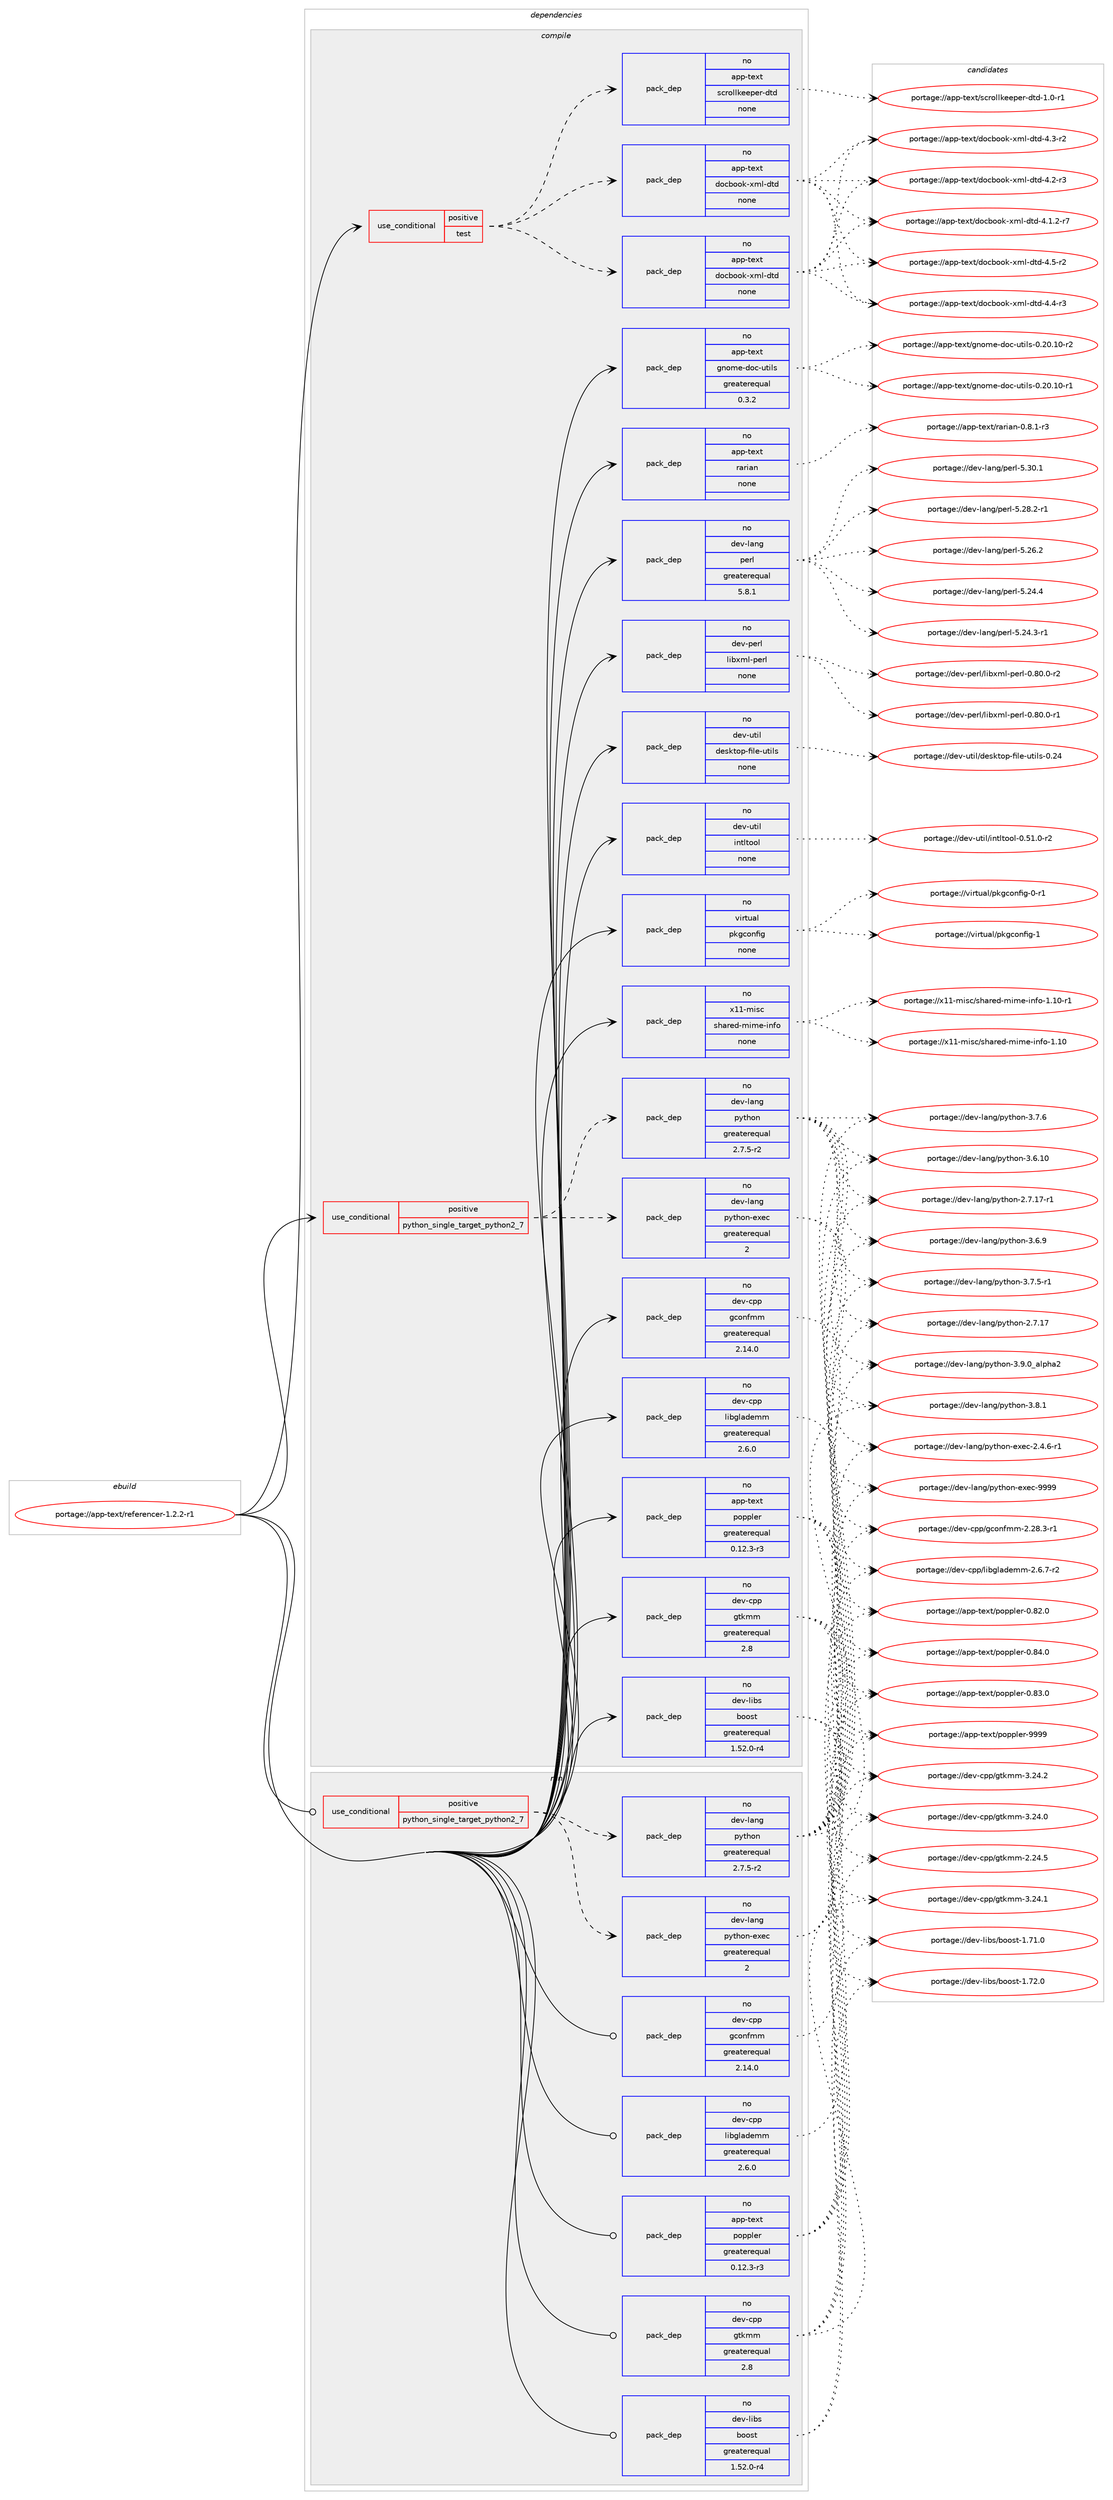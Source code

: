 digraph prolog {

# *************
# Graph options
# *************

newrank=true;
concentrate=true;
compound=true;
graph [rankdir=LR,fontname=Helvetica,fontsize=10,ranksep=1.5];#, ranksep=2.5, nodesep=0.2];
edge  [arrowhead=vee];
node  [fontname=Helvetica,fontsize=10];

# **********
# The ebuild
# **********

subgraph cluster_leftcol {
color=gray;
label=<<i>ebuild</i>>;
id [label="portage://app-text/referencer-1.2.2-r1", color=red, width=4, href="../app-text/referencer-1.2.2-r1.svg"];
}

# ****************
# The dependencies
# ****************

subgraph cluster_midcol {
color=gray;
label=<<i>dependencies</i>>;
subgraph cluster_compile {
fillcolor="#eeeeee";
style=filled;
label=<<i>compile</i>>;
subgraph cond139681 {
dependency593093 [label=<<TABLE BORDER="0" CELLBORDER="1" CELLSPACING="0" CELLPADDING="4"><TR><TD ROWSPAN="3" CELLPADDING="10">use_conditional</TD></TR><TR><TD>positive</TD></TR><TR><TD>python_single_target_python2_7</TD></TR></TABLE>>, shape=none, color=red];
subgraph pack445508 {
dependency593094 [label=<<TABLE BORDER="0" CELLBORDER="1" CELLSPACING="0" CELLPADDING="4" WIDTH="220"><TR><TD ROWSPAN="6" CELLPADDING="30">pack_dep</TD></TR><TR><TD WIDTH="110">no</TD></TR><TR><TD>dev-lang</TD></TR><TR><TD>python</TD></TR><TR><TD>greaterequal</TD></TR><TR><TD>2.7.5-r2</TD></TR></TABLE>>, shape=none, color=blue];
}
dependency593093:e -> dependency593094:w [weight=20,style="dashed",arrowhead="vee"];
subgraph pack445509 {
dependency593095 [label=<<TABLE BORDER="0" CELLBORDER="1" CELLSPACING="0" CELLPADDING="4" WIDTH="220"><TR><TD ROWSPAN="6" CELLPADDING="30">pack_dep</TD></TR><TR><TD WIDTH="110">no</TD></TR><TR><TD>dev-lang</TD></TR><TR><TD>python-exec</TD></TR><TR><TD>greaterequal</TD></TR><TR><TD>2</TD></TR></TABLE>>, shape=none, color=blue];
}
dependency593093:e -> dependency593095:w [weight=20,style="dashed",arrowhead="vee"];
}
id:e -> dependency593093:w [weight=20,style="solid",arrowhead="vee"];
subgraph cond139682 {
dependency593096 [label=<<TABLE BORDER="0" CELLBORDER="1" CELLSPACING="0" CELLPADDING="4"><TR><TD ROWSPAN="3" CELLPADDING="10">use_conditional</TD></TR><TR><TD>positive</TD></TR><TR><TD>test</TD></TR></TABLE>>, shape=none, color=red];
subgraph pack445510 {
dependency593097 [label=<<TABLE BORDER="0" CELLBORDER="1" CELLSPACING="0" CELLPADDING="4" WIDTH="220"><TR><TD ROWSPAN="6" CELLPADDING="30">pack_dep</TD></TR><TR><TD WIDTH="110">no</TD></TR><TR><TD>app-text</TD></TR><TR><TD>docbook-xml-dtd</TD></TR><TR><TD>none</TD></TR><TR><TD></TD></TR></TABLE>>, shape=none, color=blue];
}
dependency593096:e -> dependency593097:w [weight=20,style="dashed",arrowhead="vee"];
subgraph pack445511 {
dependency593098 [label=<<TABLE BORDER="0" CELLBORDER="1" CELLSPACING="0" CELLPADDING="4" WIDTH="220"><TR><TD ROWSPAN="6" CELLPADDING="30">pack_dep</TD></TR><TR><TD WIDTH="110">no</TD></TR><TR><TD>app-text</TD></TR><TR><TD>docbook-xml-dtd</TD></TR><TR><TD>none</TD></TR><TR><TD></TD></TR></TABLE>>, shape=none, color=blue];
}
dependency593096:e -> dependency593098:w [weight=20,style="dashed",arrowhead="vee"];
subgraph pack445512 {
dependency593099 [label=<<TABLE BORDER="0" CELLBORDER="1" CELLSPACING="0" CELLPADDING="4" WIDTH="220"><TR><TD ROWSPAN="6" CELLPADDING="30">pack_dep</TD></TR><TR><TD WIDTH="110">no</TD></TR><TR><TD>app-text</TD></TR><TR><TD>scrollkeeper-dtd</TD></TR><TR><TD>none</TD></TR><TR><TD></TD></TR></TABLE>>, shape=none, color=blue];
}
dependency593096:e -> dependency593099:w [weight=20,style="dashed",arrowhead="vee"];
}
id:e -> dependency593096:w [weight=20,style="solid",arrowhead="vee"];
subgraph pack445513 {
dependency593100 [label=<<TABLE BORDER="0" CELLBORDER="1" CELLSPACING="0" CELLPADDING="4" WIDTH="220"><TR><TD ROWSPAN="6" CELLPADDING="30">pack_dep</TD></TR><TR><TD WIDTH="110">no</TD></TR><TR><TD>app-text</TD></TR><TR><TD>gnome-doc-utils</TD></TR><TR><TD>greaterequal</TD></TR><TR><TD>0.3.2</TD></TR></TABLE>>, shape=none, color=blue];
}
id:e -> dependency593100:w [weight=20,style="solid",arrowhead="vee"];
subgraph pack445514 {
dependency593101 [label=<<TABLE BORDER="0" CELLBORDER="1" CELLSPACING="0" CELLPADDING="4" WIDTH="220"><TR><TD ROWSPAN="6" CELLPADDING="30">pack_dep</TD></TR><TR><TD WIDTH="110">no</TD></TR><TR><TD>app-text</TD></TR><TR><TD>poppler</TD></TR><TR><TD>greaterequal</TD></TR><TR><TD>0.12.3-r3</TD></TR></TABLE>>, shape=none, color=blue];
}
id:e -> dependency593101:w [weight=20,style="solid",arrowhead="vee"];
subgraph pack445515 {
dependency593102 [label=<<TABLE BORDER="0" CELLBORDER="1" CELLSPACING="0" CELLPADDING="4" WIDTH="220"><TR><TD ROWSPAN="6" CELLPADDING="30">pack_dep</TD></TR><TR><TD WIDTH="110">no</TD></TR><TR><TD>app-text</TD></TR><TR><TD>rarian</TD></TR><TR><TD>none</TD></TR><TR><TD></TD></TR></TABLE>>, shape=none, color=blue];
}
id:e -> dependency593102:w [weight=20,style="solid",arrowhead="vee"];
subgraph pack445516 {
dependency593103 [label=<<TABLE BORDER="0" CELLBORDER="1" CELLSPACING="0" CELLPADDING="4" WIDTH="220"><TR><TD ROWSPAN="6" CELLPADDING="30">pack_dep</TD></TR><TR><TD WIDTH="110">no</TD></TR><TR><TD>dev-cpp</TD></TR><TR><TD>gconfmm</TD></TR><TR><TD>greaterequal</TD></TR><TR><TD>2.14.0</TD></TR></TABLE>>, shape=none, color=blue];
}
id:e -> dependency593103:w [weight=20,style="solid",arrowhead="vee"];
subgraph pack445517 {
dependency593104 [label=<<TABLE BORDER="0" CELLBORDER="1" CELLSPACING="0" CELLPADDING="4" WIDTH="220"><TR><TD ROWSPAN="6" CELLPADDING="30">pack_dep</TD></TR><TR><TD WIDTH="110">no</TD></TR><TR><TD>dev-cpp</TD></TR><TR><TD>gtkmm</TD></TR><TR><TD>greaterequal</TD></TR><TR><TD>2.8</TD></TR></TABLE>>, shape=none, color=blue];
}
id:e -> dependency593104:w [weight=20,style="solid",arrowhead="vee"];
subgraph pack445518 {
dependency593105 [label=<<TABLE BORDER="0" CELLBORDER="1" CELLSPACING="0" CELLPADDING="4" WIDTH="220"><TR><TD ROWSPAN="6" CELLPADDING="30">pack_dep</TD></TR><TR><TD WIDTH="110">no</TD></TR><TR><TD>dev-cpp</TD></TR><TR><TD>libglademm</TD></TR><TR><TD>greaterequal</TD></TR><TR><TD>2.6.0</TD></TR></TABLE>>, shape=none, color=blue];
}
id:e -> dependency593105:w [weight=20,style="solid",arrowhead="vee"];
subgraph pack445519 {
dependency593106 [label=<<TABLE BORDER="0" CELLBORDER="1" CELLSPACING="0" CELLPADDING="4" WIDTH="220"><TR><TD ROWSPAN="6" CELLPADDING="30">pack_dep</TD></TR><TR><TD WIDTH="110">no</TD></TR><TR><TD>dev-lang</TD></TR><TR><TD>perl</TD></TR><TR><TD>greaterequal</TD></TR><TR><TD>5.8.1</TD></TR></TABLE>>, shape=none, color=blue];
}
id:e -> dependency593106:w [weight=20,style="solid",arrowhead="vee"];
subgraph pack445520 {
dependency593107 [label=<<TABLE BORDER="0" CELLBORDER="1" CELLSPACING="0" CELLPADDING="4" WIDTH="220"><TR><TD ROWSPAN="6" CELLPADDING="30">pack_dep</TD></TR><TR><TD WIDTH="110">no</TD></TR><TR><TD>dev-libs</TD></TR><TR><TD>boost</TD></TR><TR><TD>greaterequal</TD></TR><TR><TD>1.52.0-r4</TD></TR></TABLE>>, shape=none, color=blue];
}
id:e -> dependency593107:w [weight=20,style="solid",arrowhead="vee"];
subgraph pack445521 {
dependency593108 [label=<<TABLE BORDER="0" CELLBORDER="1" CELLSPACING="0" CELLPADDING="4" WIDTH="220"><TR><TD ROWSPAN="6" CELLPADDING="30">pack_dep</TD></TR><TR><TD WIDTH="110">no</TD></TR><TR><TD>dev-perl</TD></TR><TR><TD>libxml-perl</TD></TR><TR><TD>none</TD></TR><TR><TD></TD></TR></TABLE>>, shape=none, color=blue];
}
id:e -> dependency593108:w [weight=20,style="solid",arrowhead="vee"];
subgraph pack445522 {
dependency593109 [label=<<TABLE BORDER="0" CELLBORDER="1" CELLSPACING="0" CELLPADDING="4" WIDTH="220"><TR><TD ROWSPAN="6" CELLPADDING="30">pack_dep</TD></TR><TR><TD WIDTH="110">no</TD></TR><TR><TD>dev-util</TD></TR><TR><TD>desktop-file-utils</TD></TR><TR><TD>none</TD></TR><TR><TD></TD></TR></TABLE>>, shape=none, color=blue];
}
id:e -> dependency593109:w [weight=20,style="solid",arrowhead="vee"];
subgraph pack445523 {
dependency593110 [label=<<TABLE BORDER="0" CELLBORDER="1" CELLSPACING="0" CELLPADDING="4" WIDTH="220"><TR><TD ROWSPAN="6" CELLPADDING="30">pack_dep</TD></TR><TR><TD WIDTH="110">no</TD></TR><TR><TD>dev-util</TD></TR><TR><TD>intltool</TD></TR><TR><TD>none</TD></TR><TR><TD></TD></TR></TABLE>>, shape=none, color=blue];
}
id:e -> dependency593110:w [weight=20,style="solid",arrowhead="vee"];
subgraph pack445524 {
dependency593111 [label=<<TABLE BORDER="0" CELLBORDER="1" CELLSPACING="0" CELLPADDING="4" WIDTH="220"><TR><TD ROWSPAN="6" CELLPADDING="30">pack_dep</TD></TR><TR><TD WIDTH="110">no</TD></TR><TR><TD>virtual</TD></TR><TR><TD>pkgconfig</TD></TR><TR><TD>none</TD></TR><TR><TD></TD></TR></TABLE>>, shape=none, color=blue];
}
id:e -> dependency593111:w [weight=20,style="solid",arrowhead="vee"];
subgraph pack445525 {
dependency593112 [label=<<TABLE BORDER="0" CELLBORDER="1" CELLSPACING="0" CELLPADDING="4" WIDTH="220"><TR><TD ROWSPAN="6" CELLPADDING="30">pack_dep</TD></TR><TR><TD WIDTH="110">no</TD></TR><TR><TD>x11-misc</TD></TR><TR><TD>shared-mime-info</TD></TR><TR><TD>none</TD></TR><TR><TD></TD></TR></TABLE>>, shape=none, color=blue];
}
id:e -> dependency593112:w [weight=20,style="solid",arrowhead="vee"];
}
subgraph cluster_compileandrun {
fillcolor="#eeeeee";
style=filled;
label=<<i>compile and run</i>>;
}
subgraph cluster_run {
fillcolor="#eeeeee";
style=filled;
label=<<i>run</i>>;
subgraph cond139683 {
dependency593113 [label=<<TABLE BORDER="0" CELLBORDER="1" CELLSPACING="0" CELLPADDING="4"><TR><TD ROWSPAN="3" CELLPADDING="10">use_conditional</TD></TR><TR><TD>positive</TD></TR><TR><TD>python_single_target_python2_7</TD></TR></TABLE>>, shape=none, color=red];
subgraph pack445526 {
dependency593114 [label=<<TABLE BORDER="0" CELLBORDER="1" CELLSPACING="0" CELLPADDING="4" WIDTH="220"><TR><TD ROWSPAN="6" CELLPADDING="30">pack_dep</TD></TR><TR><TD WIDTH="110">no</TD></TR><TR><TD>dev-lang</TD></TR><TR><TD>python</TD></TR><TR><TD>greaterequal</TD></TR><TR><TD>2.7.5-r2</TD></TR></TABLE>>, shape=none, color=blue];
}
dependency593113:e -> dependency593114:w [weight=20,style="dashed",arrowhead="vee"];
subgraph pack445527 {
dependency593115 [label=<<TABLE BORDER="0" CELLBORDER="1" CELLSPACING="0" CELLPADDING="4" WIDTH="220"><TR><TD ROWSPAN="6" CELLPADDING="30">pack_dep</TD></TR><TR><TD WIDTH="110">no</TD></TR><TR><TD>dev-lang</TD></TR><TR><TD>python-exec</TD></TR><TR><TD>greaterequal</TD></TR><TR><TD>2</TD></TR></TABLE>>, shape=none, color=blue];
}
dependency593113:e -> dependency593115:w [weight=20,style="dashed",arrowhead="vee"];
}
id:e -> dependency593113:w [weight=20,style="solid",arrowhead="odot"];
subgraph pack445528 {
dependency593116 [label=<<TABLE BORDER="0" CELLBORDER="1" CELLSPACING="0" CELLPADDING="4" WIDTH="220"><TR><TD ROWSPAN="6" CELLPADDING="30">pack_dep</TD></TR><TR><TD WIDTH="110">no</TD></TR><TR><TD>app-text</TD></TR><TR><TD>poppler</TD></TR><TR><TD>greaterequal</TD></TR><TR><TD>0.12.3-r3</TD></TR></TABLE>>, shape=none, color=blue];
}
id:e -> dependency593116:w [weight=20,style="solid",arrowhead="odot"];
subgraph pack445529 {
dependency593117 [label=<<TABLE BORDER="0" CELLBORDER="1" CELLSPACING="0" CELLPADDING="4" WIDTH="220"><TR><TD ROWSPAN="6" CELLPADDING="30">pack_dep</TD></TR><TR><TD WIDTH="110">no</TD></TR><TR><TD>dev-cpp</TD></TR><TR><TD>gconfmm</TD></TR><TR><TD>greaterequal</TD></TR><TR><TD>2.14.0</TD></TR></TABLE>>, shape=none, color=blue];
}
id:e -> dependency593117:w [weight=20,style="solid",arrowhead="odot"];
subgraph pack445530 {
dependency593118 [label=<<TABLE BORDER="0" CELLBORDER="1" CELLSPACING="0" CELLPADDING="4" WIDTH="220"><TR><TD ROWSPAN="6" CELLPADDING="30">pack_dep</TD></TR><TR><TD WIDTH="110">no</TD></TR><TR><TD>dev-cpp</TD></TR><TR><TD>gtkmm</TD></TR><TR><TD>greaterequal</TD></TR><TR><TD>2.8</TD></TR></TABLE>>, shape=none, color=blue];
}
id:e -> dependency593118:w [weight=20,style="solid",arrowhead="odot"];
subgraph pack445531 {
dependency593119 [label=<<TABLE BORDER="0" CELLBORDER="1" CELLSPACING="0" CELLPADDING="4" WIDTH="220"><TR><TD ROWSPAN="6" CELLPADDING="30">pack_dep</TD></TR><TR><TD WIDTH="110">no</TD></TR><TR><TD>dev-cpp</TD></TR><TR><TD>libglademm</TD></TR><TR><TD>greaterequal</TD></TR><TR><TD>2.6.0</TD></TR></TABLE>>, shape=none, color=blue];
}
id:e -> dependency593119:w [weight=20,style="solid",arrowhead="odot"];
subgraph pack445532 {
dependency593120 [label=<<TABLE BORDER="0" CELLBORDER="1" CELLSPACING="0" CELLPADDING="4" WIDTH="220"><TR><TD ROWSPAN="6" CELLPADDING="30">pack_dep</TD></TR><TR><TD WIDTH="110">no</TD></TR><TR><TD>dev-libs</TD></TR><TR><TD>boost</TD></TR><TR><TD>greaterequal</TD></TR><TR><TD>1.52.0-r4</TD></TR></TABLE>>, shape=none, color=blue];
}
id:e -> dependency593120:w [weight=20,style="solid",arrowhead="odot"];
}
}

# **************
# The candidates
# **************

subgraph cluster_choices {
rank=same;
color=gray;
label=<<i>candidates</i>>;

subgraph choice445508 {
color=black;
nodesep=1;
choice10010111845108971101034711212111610411111045514657464895971081121049750 [label="portage://dev-lang/python-3.9.0_alpha2", color=red, width=4,href="../dev-lang/python-3.9.0_alpha2.svg"];
choice100101118451089711010347112121116104111110455146564649 [label="portage://dev-lang/python-3.8.1", color=red, width=4,href="../dev-lang/python-3.8.1.svg"];
choice100101118451089711010347112121116104111110455146554654 [label="portage://dev-lang/python-3.7.6", color=red, width=4,href="../dev-lang/python-3.7.6.svg"];
choice1001011184510897110103471121211161041111104551465546534511449 [label="portage://dev-lang/python-3.7.5-r1", color=red, width=4,href="../dev-lang/python-3.7.5-r1.svg"];
choice100101118451089711010347112121116104111110455146544657 [label="portage://dev-lang/python-3.6.9", color=red, width=4,href="../dev-lang/python-3.6.9.svg"];
choice10010111845108971101034711212111610411111045514654464948 [label="portage://dev-lang/python-3.6.10", color=red, width=4,href="../dev-lang/python-3.6.10.svg"];
choice100101118451089711010347112121116104111110455046554649554511449 [label="portage://dev-lang/python-2.7.17-r1", color=red, width=4,href="../dev-lang/python-2.7.17-r1.svg"];
choice10010111845108971101034711212111610411111045504655464955 [label="portage://dev-lang/python-2.7.17", color=red, width=4,href="../dev-lang/python-2.7.17.svg"];
dependency593094:e -> choice10010111845108971101034711212111610411111045514657464895971081121049750:w [style=dotted,weight="100"];
dependency593094:e -> choice100101118451089711010347112121116104111110455146564649:w [style=dotted,weight="100"];
dependency593094:e -> choice100101118451089711010347112121116104111110455146554654:w [style=dotted,weight="100"];
dependency593094:e -> choice1001011184510897110103471121211161041111104551465546534511449:w [style=dotted,weight="100"];
dependency593094:e -> choice100101118451089711010347112121116104111110455146544657:w [style=dotted,weight="100"];
dependency593094:e -> choice10010111845108971101034711212111610411111045514654464948:w [style=dotted,weight="100"];
dependency593094:e -> choice100101118451089711010347112121116104111110455046554649554511449:w [style=dotted,weight="100"];
dependency593094:e -> choice10010111845108971101034711212111610411111045504655464955:w [style=dotted,weight="100"];
}
subgraph choice445509 {
color=black;
nodesep=1;
choice10010111845108971101034711212111610411111045101120101994557575757 [label="portage://dev-lang/python-exec-9999", color=red, width=4,href="../dev-lang/python-exec-9999.svg"];
choice10010111845108971101034711212111610411111045101120101994550465246544511449 [label="portage://dev-lang/python-exec-2.4.6-r1", color=red, width=4,href="../dev-lang/python-exec-2.4.6-r1.svg"];
dependency593095:e -> choice10010111845108971101034711212111610411111045101120101994557575757:w [style=dotted,weight="100"];
dependency593095:e -> choice10010111845108971101034711212111610411111045101120101994550465246544511449:w [style=dotted,weight="100"];
}
subgraph choice445510 {
color=black;
nodesep=1;
choice97112112451161011201164710011199981111111074512010910845100116100455246534511450 [label="portage://app-text/docbook-xml-dtd-4.5-r2", color=red, width=4,href="../app-text/docbook-xml-dtd-4.5-r2.svg"];
choice97112112451161011201164710011199981111111074512010910845100116100455246524511451 [label="portage://app-text/docbook-xml-dtd-4.4-r3", color=red, width=4,href="../app-text/docbook-xml-dtd-4.4-r3.svg"];
choice97112112451161011201164710011199981111111074512010910845100116100455246514511450 [label="portage://app-text/docbook-xml-dtd-4.3-r2", color=red, width=4,href="../app-text/docbook-xml-dtd-4.3-r2.svg"];
choice97112112451161011201164710011199981111111074512010910845100116100455246504511451 [label="portage://app-text/docbook-xml-dtd-4.2-r3", color=red, width=4,href="../app-text/docbook-xml-dtd-4.2-r3.svg"];
choice971121124511610112011647100111999811111110745120109108451001161004552464946504511455 [label="portage://app-text/docbook-xml-dtd-4.1.2-r7", color=red, width=4,href="../app-text/docbook-xml-dtd-4.1.2-r7.svg"];
dependency593097:e -> choice97112112451161011201164710011199981111111074512010910845100116100455246534511450:w [style=dotted,weight="100"];
dependency593097:e -> choice97112112451161011201164710011199981111111074512010910845100116100455246524511451:w [style=dotted,weight="100"];
dependency593097:e -> choice97112112451161011201164710011199981111111074512010910845100116100455246514511450:w [style=dotted,weight="100"];
dependency593097:e -> choice97112112451161011201164710011199981111111074512010910845100116100455246504511451:w [style=dotted,weight="100"];
dependency593097:e -> choice971121124511610112011647100111999811111110745120109108451001161004552464946504511455:w [style=dotted,weight="100"];
}
subgraph choice445511 {
color=black;
nodesep=1;
choice97112112451161011201164710011199981111111074512010910845100116100455246534511450 [label="portage://app-text/docbook-xml-dtd-4.5-r2", color=red, width=4,href="../app-text/docbook-xml-dtd-4.5-r2.svg"];
choice97112112451161011201164710011199981111111074512010910845100116100455246524511451 [label="portage://app-text/docbook-xml-dtd-4.4-r3", color=red, width=4,href="../app-text/docbook-xml-dtd-4.4-r3.svg"];
choice97112112451161011201164710011199981111111074512010910845100116100455246514511450 [label="portage://app-text/docbook-xml-dtd-4.3-r2", color=red, width=4,href="../app-text/docbook-xml-dtd-4.3-r2.svg"];
choice97112112451161011201164710011199981111111074512010910845100116100455246504511451 [label="portage://app-text/docbook-xml-dtd-4.2-r3", color=red, width=4,href="../app-text/docbook-xml-dtd-4.2-r3.svg"];
choice971121124511610112011647100111999811111110745120109108451001161004552464946504511455 [label="portage://app-text/docbook-xml-dtd-4.1.2-r7", color=red, width=4,href="../app-text/docbook-xml-dtd-4.1.2-r7.svg"];
dependency593098:e -> choice97112112451161011201164710011199981111111074512010910845100116100455246534511450:w [style=dotted,weight="100"];
dependency593098:e -> choice97112112451161011201164710011199981111111074512010910845100116100455246524511451:w [style=dotted,weight="100"];
dependency593098:e -> choice97112112451161011201164710011199981111111074512010910845100116100455246514511450:w [style=dotted,weight="100"];
dependency593098:e -> choice97112112451161011201164710011199981111111074512010910845100116100455246504511451:w [style=dotted,weight="100"];
dependency593098:e -> choice971121124511610112011647100111999811111110745120109108451001161004552464946504511455:w [style=dotted,weight="100"];
}
subgraph choice445512 {
color=black;
nodesep=1;
choice9711211245116101120116471159911411110810810710110111210111445100116100454946484511449 [label="portage://app-text/scrollkeeper-dtd-1.0-r1", color=red, width=4,href="../app-text/scrollkeeper-dtd-1.0-r1.svg"];
dependency593099:e -> choice9711211245116101120116471159911411110810810710110111210111445100116100454946484511449:w [style=dotted,weight="100"];
}
subgraph choice445513 {
color=black;
nodesep=1;
choice97112112451161011201164710311011110910145100111994511711610510811545484650484649484511450 [label="portage://app-text/gnome-doc-utils-0.20.10-r2", color=red, width=4,href="../app-text/gnome-doc-utils-0.20.10-r2.svg"];
choice97112112451161011201164710311011110910145100111994511711610510811545484650484649484511449 [label="portage://app-text/gnome-doc-utils-0.20.10-r1", color=red, width=4,href="../app-text/gnome-doc-utils-0.20.10-r1.svg"];
dependency593100:e -> choice97112112451161011201164710311011110910145100111994511711610510811545484650484649484511450:w [style=dotted,weight="100"];
dependency593100:e -> choice97112112451161011201164710311011110910145100111994511711610510811545484650484649484511449:w [style=dotted,weight="100"];
}
subgraph choice445514 {
color=black;
nodesep=1;
choice9711211245116101120116471121111121121081011144557575757 [label="portage://app-text/poppler-9999", color=red, width=4,href="../app-text/poppler-9999.svg"];
choice97112112451161011201164711211111211210810111445484656524648 [label="portage://app-text/poppler-0.84.0", color=red, width=4,href="../app-text/poppler-0.84.0.svg"];
choice97112112451161011201164711211111211210810111445484656514648 [label="portage://app-text/poppler-0.83.0", color=red, width=4,href="../app-text/poppler-0.83.0.svg"];
choice97112112451161011201164711211111211210810111445484656504648 [label="portage://app-text/poppler-0.82.0", color=red, width=4,href="../app-text/poppler-0.82.0.svg"];
dependency593101:e -> choice9711211245116101120116471121111121121081011144557575757:w [style=dotted,weight="100"];
dependency593101:e -> choice97112112451161011201164711211111211210810111445484656524648:w [style=dotted,weight="100"];
dependency593101:e -> choice97112112451161011201164711211111211210810111445484656514648:w [style=dotted,weight="100"];
dependency593101:e -> choice97112112451161011201164711211111211210810111445484656504648:w [style=dotted,weight="100"];
}
subgraph choice445515 {
color=black;
nodesep=1;
choice97112112451161011201164711497114105971104548465646494511451 [label="portage://app-text/rarian-0.8.1-r3", color=red, width=4,href="../app-text/rarian-0.8.1-r3.svg"];
dependency593102:e -> choice97112112451161011201164711497114105971104548465646494511451:w [style=dotted,weight="100"];
}
subgraph choice445516 {
color=black;
nodesep=1;
choice10010111845991121124710399111110102109109455046505646514511449 [label="portage://dev-cpp/gconfmm-2.28.3-r1", color=red, width=4,href="../dev-cpp/gconfmm-2.28.3-r1.svg"];
dependency593103:e -> choice10010111845991121124710399111110102109109455046505646514511449:w [style=dotted,weight="100"];
}
subgraph choice445517 {
color=black;
nodesep=1;
choice10010111845991121124710311610710910945514650524650 [label="portage://dev-cpp/gtkmm-3.24.2", color=red, width=4,href="../dev-cpp/gtkmm-3.24.2.svg"];
choice10010111845991121124710311610710910945514650524649 [label="portage://dev-cpp/gtkmm-3.24.1", color=red, width=4,href="../dev-cpp/gtkmm-3.24.1.svg"];
choice10010111845991121124710311610710910945514650524648 [label="portage://dev-cpp/gtkmm-3.24.0", color=red, width=4,href="../dev-cpp/gtkmm-3.24.0.svg"];
choice10010111845991121124710311610710910945504650524653 [label="portage://dev-cpp/gtkmm-2.24.5", color=red, width=4,href="../dev-cpp/gtkmm-2.24.5.svg"];
dependency593104:e -> choice10010111845991121124710311610710910945514650524650:w [style=dotted,weight="100"];
dependency593104:e -> choice10010111845991121124710311610710910945514650524649:w [style=dotted,weight="100"];
dependency593104:e -> choice10010111845991121124710311610710910945514650524648:w [style=dotted,weight="100"];
dependency593104:e -> choice10010111845991121124710311610710910945504650524653:w [style=dotted,weight="100"];
}
subgraph choice445518 {
color=black;
nodesep=1;
choice10010111845991121124710810598103108971001011091094550465446554511450 [label="portage://dev-cpp/libglademm-2.6.7-r2", color=red, width=4,href="../dev-cpp/libglademm-2.6.7-r2.svg"];
dependency593105:e -> choice10010111845991121124710810598103108971001011091094550465446554511450:w [style=dotted,weight="100"];
}
subgraph choice445519 {
color=black;
nodesep=1;
choice10010111845108971101034711210111410845534651484649 [label="portage://dev-lang/perl-5.30.1", color=red, width=4,href="../dev-lang/perl-5.30.1.svg"];
choice100101118451089711010347112101114108455346505646504511449 [label="portage://dev-lang/perl-5.28.2-r1", color=red, width=4,href="../dev-lang/perl-5.28.2-r1.svg"];
choice10010111845108971101034711210111410845534650544650 [label="portage://dev-lang/perl-5.26.2", color=red, width=4,href="../dev-lang/perl-5.26.2.svg"];
choice10010111845108971101034711210111410845534650524652 [label="portage://dev-lang/perl-5.24.4", color=red, width=4,href="../dev-lang/perl-5.24.4.svg"];
choice100101118451089711010347112101114108455346505246514511449 [label="portage://dev-lang/perl-5.24.3-r1", color=red, width=4,href="../dev-lang/perl-5.24.3-r1.svg"];
dependency593106:e -> choice10010111845108971101034711210111410845534651484649:w [style=dotted,weight="100"];
dependency593106:e -> choice100101118451089711010347112101114108455346505646504511449:w [style=dotted,weight="100"];
dependency593106:e -> choice10010111845108971101034711210111410845534650544650:w [style=dotted,weight="100"];
dependency593106:e -> choice10010111845108971101034711210111410845534650524652:w [style=dotted,weight="100"];
dependency593106:e -> choice100101118451089711010347112101114108455346505246514511449:w [style=dotted,weight="100"];
}
subgraph choice445520 {
color=black;
nodesep=1;
choice1001011184510810598115479811111111511645494655504648 [label="portage://dev-libs/boost-1.72.0", color=red, width=4,href="../dev-libs/boost-1.72.0.svg"];
choice1001011184510810598115479811111111511645494655494648 [label="portage://dev-libs/boost-1.71.0", color=red, width=4,href="../dev-libs/boost-1.71.0.svg"];
dependency593107:e -> choice1001011184510810598115479811111111511645494655504648:w [style=dotted,weight="100"];
dependency593107:e -> choice1001011184510810598115479811111111511645494655494648:w [style=dotted,weight="100"];
}
subgraph choice445521 {
color=black;
nodesep=1;
choice10010111845112101114108471081059812010910845112101114108454846564846484511450 [label="portage://dev-perl/libxml-perl-0.80.0-r2", color=red, width=4,href="../dev-perl/libxml-perl-0.80.0-r2.svg"];
choice10010111845112101114108471081059812010910845112101114108454846564846484511449 [label="portage://dev-perl/libxml-perl-0.80.0-r1", color=red, width=4,href="../dev-perl/libxml-perl-0.80.0-r1.svg"];
dependency593108:e -> choice10010111845112101114108471081059812010910845112101114108454846564846484511450:w [style=dotted,weight="100"];
dependency593108:e -> choice10010111845112101114108471081059812010910845112101114108454846564846484511449:w [style=dotted,weight="100"];
}
subgraph choice445522 {
color=black;
nodesep=1;
choice100101118451171161051084710010111510711611111245102105108101451171161051081154548465052 [label="portage://dev-util/desktop-file-utils-0.24", color=red, width=4,href="../dev-util/desktop-file-utils-0.24.svg"];
dependency593109:e -> choice100101118451171161051084710010111510711611111245102105108101451171161051081154548465052:w [style=dotted,weight="100"];
}
subgraph choice445523 {
color=black;
nodesep=1;
choice1001011184511711610510847105110116108116111111108454846534946484511450 [label="portage://dev-util/intltool-0.51.0-r2", color=red, width=4,href="../dev-util/intltool-0.51.0-r2.svg"];
dependency593110:e -> choice1001011184511711610510847105110116108116111111108454846534946484511450:w [style=dotted,weight="100"];
}
subgraph choice445524 {
color=black;
nodesep=1;
choice1181051141161179710847112107103991111101021051034549 [label="portage://virtual/pkgconfig-1", color=red, width=4,href="../virtual/pkgconfig-1.svg"];
choice11810511411611797108471121071039911111010210510345484511449 [label="portage://virtual/pkgconfig-0-r1", color=red, width=4,href="../virtual/pkgconfig-0-r1.svg"];
dependency593111:e -> choice1181051141161179710847112107103991111101021051034549:w [style=dotted,weight="100"];
dependency593111:e -> choice11810511411611797108471121071039911111010210510345484511449:w [style=dotted,weight="100"];
}
subgraph choice445525 {
color=black;
nodesep=1;
choice120494945109105115994711510497114101100451091051091014510511010211145494649484511449 [label="portage://x11-misc/shared-mime-info-1.10-r1", color=red, width=4,href="../x11-misc/shared-mime-info-1.10-r1.svg"];
choice12049494510910511599471151049711410110045109105109101451051101021114549464948 [label="portage://x11-misc/shared-mime-info-1.10", color=red, width=4,href="../x11-misc/shared-mime-info-1.10.svg"];
dependency593112:e -> choice120494945109105115994711510497114101100451091051091014510511010211145494649484511449:w [style=dotted,weight="100"];
dependency593112:e -> choice12049494510910511599471151049711410110045109105109101451051101021114549464948:w [style=dotted,weight="100"];
}
subgraph choice445526 {
color=black;
nodesep=1;
choice10010111845108971101034711212111610411111045514657464895971081121049750 [label="portage://dev-lang/python-3.9.0_alpha2", color=red, width=4,href="../dev-lang/python-3.9.0_alpha2.svg"];
choice100101118451089711010347112121116104111110455146564649 [label="portage://dev-lang/python-3.8.1", color=red, width=4,href="../dev-lang/python-3.8.1.svg"];
choice100101118451089711010347112121116104111110455146554654 [label="portage://dev-lang/python-3.7.6", color=red, width=4,href="../dev-lang/python-3.7.6.svg"];
choice1001011184510897110103471121211161041111104551465546534511449 [label="portage://dev-lang/python-3.7.5-r1", color=red, width=4,href="../dev-lang/python-3.7.5-r1.svg"];
choice100101118451089711010347112121116104111110455146544657 [label="portage://dev-lang/python-3.6.9", color=red, width=4,href="../dev-lang/python-3.6.9.svg"];
choice10010111845108971101034711212111610411111045514654464948 [label="portage://dev-lang/python-3.6.10", color=red, width=4,href="../dev-lang/python-3.6.10.svg"];
choice100101118451089711010347112121116104111110455046554649554511449 [label="portage://dev-lang/python-2.7.17-r1", color=red, width=4,href="../dev-lang/python-2.7.17-r1.svg"];
choice10010111845108971101034711212111610411111045504655464955 [label="portage://dev-lang/python-2.7.17", color=red, width=4,href="../dev-lang/python-2.7.17.svg"];
dependency593114:e -> choice10010111845108971101034711212111610411111045514657464895971081121049750:w [style=dotted,weight="100"];
dependency593114:e -> choice100101118451089711010347112121116104111110455146564649:w [style=dotted,weight="100"];
dependency593114:e -> choice100101118451089711010347112121116104111110455146554654:w [style=dotted,weight="100"];
dependency593114:e -> choice1001011184510897110103471121211161041111104551465546534511449:w [style=dotted,weight="100"];
dependency593114:e -> choice100101118451089711010347112121116104111110455146544657:w [style=dotted,weight="100"];
dependency593114:e -> choice10010111845108971101034711212111610411111045514654464948:w [style=dotted,weight="100"];
dependency593114:e -> choice100101118451089711010347112121116104111110455046554649554511449:w [style=dotted,weight="100"];
dependency593114:e -> choice10010111845108971101034711212111610411111045504655464955:w [style=dotted,weight="100"];
}
subgraph choice445527 {
color=black;
nodesep=1;
choice10010111845108971101034711212111610411111045101120101994557575757 [label="portage://dev-lang/python-exec-9999", color=red, width=4,href="../dev-lang/python-exec-9999.svg"];
choice10010111845108971101034711212111610411111045101120101994550465246544511449 [label="portage://dev-lang/python-exec-2.4.6-r1", color=red, width=4,href="../dev-lang/python-exec-2.4.6-r1.svg"];
dependency593115:e -> choice10010111845108971101034711212111610411111045101120101994557575757:w [style=dotted,weight="100"];
dependency593115:e -> choice10010111845108971101034711212111610411111045101120101994550465246544511449:w [style=dotted,weight="100"];
}
subgraph choice445528 {
color=black;
nodesep=1;
choice9711211245116101120116471121111121121081011144557575757 [label="portage://app-text/poppler-9999", color=red, width=4,href="../app-text/poppler-9999.svg"];
choice97112112451161011201164711211111211210810111445484656524648 [label="portage://app-text/poppler-0.84.0", color=red, width=4,href="../app-text/poppler-0.84.0.svg"];
choice97112112451161011201164711211111211210810111445484656514648 [label="portage://app-text/poppler-0.83.0", color=red, width=4,href="../app-text/poppler-0.83.0.svg"];
choice97112112451161011201164711211111211210810111445484656504648 [label="portage://app-text/poppler-0.82.0", color=red, width=4,href="../app-text/poppler-0.82.0.svg"];
dependency593116:e -> choice9711211245116101120116471121111121121081011144557575757:w [style=dotted,weight="100"];
dependency593116:e -> choice97112112451161011201164711211111211210810111445484656524648:w [style=dotted,weight="100"];
dependency593116:e -> choice97112112451161011201164711211111211210810111445484656514648:w [style=dotted,weight="100"];
dependency593116:e -> choice97112112451161011201164711211111211210810111445484656504648:w [style=dotted,weight="100"];
}
subgraph choice445529 {
color=black;
nodesep=1;
choice10010111845991121124710399111110102109109455046505646514511449 [label="portage://dev-cpp/gconfmm-2.28.3-r1", color=red, width=4,href="../dev-cpp/gconfmm-2.28.3-r1.svg"];
dependency593117:e -> choice10010111845991121124710399111110102109109455046505646514511449:w [style=dotted,weight="100"];
}
subgraph choice445530 {
color=black;
nodesep=1;
choice10010111845991121124710311610710910945514650524650 [label="portage://dev-cpp/gtkmm-3.24.2", color=red, width=4,href="../dev-cpp/gtkmm-3.24.2.svg"];
choice10010111845991121124710311610710910945514650524649 [label="portage://dev-cpp/gtkmm-3.24.1", color=red, width=4,href="../dev-cpp/gtkmm-3.24.1.svg"];
choice10010111845991121124710311610710910945514650524648 [label="portage://dev-cpp/gtkmm-3.24.0", color=red, width=4,href="../dev-cpp/gtkmm-3.24.0.svg"];
choice10010111845991121124710311610710910945504650524653 [label="portage://dev-cpp/gtkmm-2.24.5", color=red, width=4,href="../dev-cpp/gtkmm-2.24.5.svg"];
dependency593118:e -> choice10010111845991121124710311610710910945514650524650:w [style=dotted,weight="100"];
dependency593118:e -> choice10010111845991121124710311610710910945514650524649:w [style=dotted,weight="100"];
dependency593118:e -> choice10010111845991121124710311610710910945514650524648:w [style=dotted,weight="100"];
dependency593118:e -> choice10010111845991121124710311610710910945504650524653:w [style=dotted,weight="100"];
}
subgraph choice445531 {
color=black;
nodesep=1;
choice10010111845991121124710810598103108971001011091094550465446554511450 [label="portage://dev-cpp/libglademm-2.6.7-r2", color=red, width=4,href="../dev-cpp/libglademm-2.6.7-r2.svg"];
dependency593119:e -> choice10010111845991121124710810598103108971001011091094550465446554511450:w [style=dotted,weight="100"];
}
subgraph choice445532 {
color=black;
nodesep=1;
choice1001011184510810598115479811111111511645494655504648 [label="portage://dev-libs/boost-1.72.0", color=red, width=4,href="../dev-libs/boost-1.72.0.svg"];
choice1001011184510810598115479811111111511645494655494648 [label="portage://dev-libs/boost-1.71.0", color=red, width=4,href="../dev-libs/boost-1.71.0.svg"];
dependency593120:e -> choice1001011184510810598115479811111111511645494655504648:w [style=dotted,weight="100"];
dependency593120:e -> choice1001011184510810598115479811111111511645494655494648:w [style=dotted,weight="100"];
}
}

}
